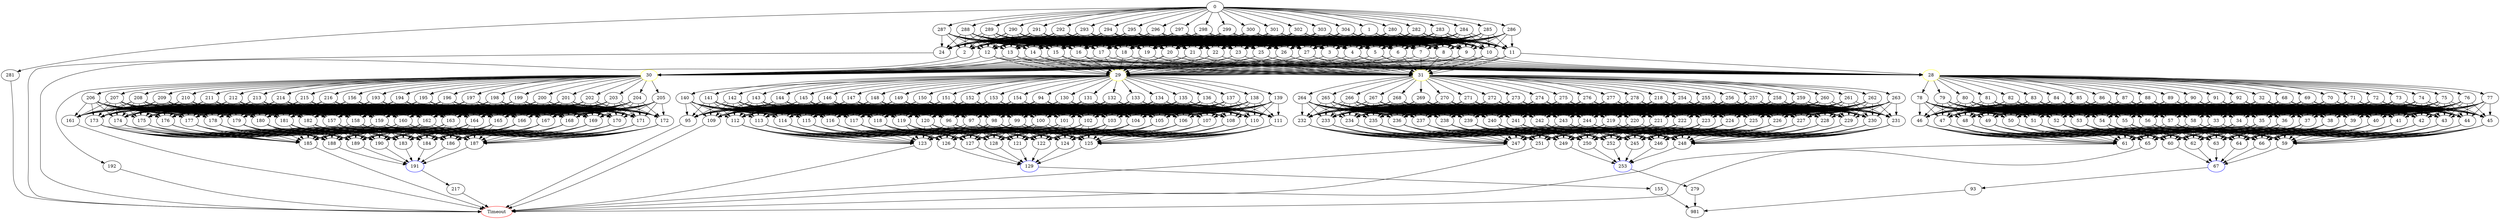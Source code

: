 digraph G {
	0 -> 1;
	0 -> 280;
	0 -> 281;
	0 -> 282;
	0 -> 283;
	0 -> 284;
	0 -> 285;
	0 -> 286;
	0 -> 287;
	0 -> 288;
	0 -> 289;
	0 -> 290;
	0 -> 291;
	0 -> 292;
	0 -> 293;
	0 -> 294;
	0 -> 295;
	0 -> 296;
	0 -> 297;
	0 -> 298;
	0 -> 299;
	0 -> 300;
	0 -> 301;
	0 -> 302;
	0 -> 303;
	0 -> 304;
	1 -> 2;
	1 -> 3;
	1 -> 4;
	1 -> 5;
	1 -> 6;
	1 -> 7;
	1 -> 8;
	1 -> 9;
	1 -> 10;
	1 -> 11;
	1 -> 12;
	1 -> 13;
	1 -> 14;
	1 -> 15;
	1 -> 16;
	1 -> 17;
	1 -> 18;
	1 -> 19;
	1 -> 20;
	1 -> 21;
	1 -> 22;
	1 -> 23;
	1 -> 24;
	1 -> 25;
	1 -> 26;
	1 -> 27;
	2 -> "Timeout";
Timeout [color=red];
	3 -> "28";
28 [color=yellow];
	3 -> "29";
29 [color=yellow];
	3 -> "30";
30 [color=yellow];
	3 -> "31";
31 [color=yellow];
	4 -> "28";
28 [color=yellow];
	4 -> "29";
29 [color=yellow];
	4 -> "30";
30 [color=yellow];
	4 -> "31";
31 [color=yellow];
	5 -> "28";
28 [color=yellow];
	5 -> "29";
29 [color=yellow];
	5 -> "30";
30 [color=yellow];
	5 -> "31";
31 [color=yellow];
	6 -> "28";
28 [color=yellow];
	6 -> "29";
29 [color=yellow];
	6 -> "30";
30 [color=yellow];
	6 -> "31";
31 [color=yellow];
	7 -> "28";
28 [color=yellow];
	7 -> "29";
29 [color=yellow];
	7 -> "30";
30 [color=yellow];
	7 -> "31";
31 [color=yellow];
	8 -> "28";
28 [color=yellow];
	8 -> "29";
29 [color=yellow];
	8 -> "30";
30 [color=yellow];
	8 -> "31";
31 [color=yellow];
	9 -> "28";
28 [color=yellow];
	9 -> "29";
29 [color=yellow];
	9 -> "30";
30 [color=yellow];
	9 -> "31";
31 [color=yellow];
	10 -> "28";
28 [color=yellow];
	10 -> "29";
29 [color=yellow];
	10 -> "30";
30 [color=yellow];
	10 -> "31";
31 [color=yellow];
	11 -> "28";
28 [color=yellow];
	11 -> "29";
29 [color=yellow];
	11 -> "30";
30 [color=yellow];
	11 -> "31";
31 [color=yellow];
	12 -> "28";
28 [color=yellow];
	12 -> "29";
29 [color=yellow];
	12 -> "30";
30 [color=yellow];
	12 -> "31";
31 [color=yellow];
	13 -> "28";
28 [color=yellow];
	13 -> "29";
29 [color=yellow];
	13 -> "30";
30 [color=yellow];
	13 -> "31";
31 [color=yellow];
	14 -> "28";
28 [color=yellow];
	14 -> "29";
29 [color=yellow];
	14 -> "30";
30 [color=yellow];
	14 -> "31";
31 [color=yellow];
	15 -> "28";
28 [color=yellow];
	15 -> "29";
29 [color=yellow];
	15 -> "30";
30 [color=yellow];
	15 -> "31";
31 [color=yellow];
	16 -> "28";
28 [color=yellow];
	16 -> "29";
29 [color=yellow];
	16 -> "30";
30 [color=yellow];
	16 -> "31";
31 [color=yellow];
	17 -> "28";
28 [color=yellow];
	17 -> "29";
29 [color=yellow];
	17 -> "30";
30 [color=yellow];
	17 -> "31";
31 [color=yellow];
	18 -> "28";
28 [color=yellow];
	18 -> "29";
29 [color=yellow];
	18 -> "30";
30 [color=yellow];
	18 -> "31";
31 [color=yellow];
	19 -> "28";
28 [color=yellow];
	19 -> "29";
29 [color=yellow];
	19 -> "30";
30 [color=yellow];
	19 -> "31";
31 [color=yellow];
	20 -> "28";
28 [color=yellow];
	20 -> "29";
29 [color=yellow];
	20 -> "30";
30 [color=yellow];
	20 -> "31";
31 [color=yellow];
	21 -> "28";
28 [color=yellow];
	21 -> "29";
29 [color=yellow];
	21 -> "30";
30 [color=yellow];
	21 -> "31";
31 [color=yellow];
	22 -> "28";
28 [color=yellow];
	22 -> "29";
29 [color=yellow];
	22 -> "30";
30 [color=yellow];
	22 -> "31";
31 [color=yellow];
	23 -> "28";
28 [color=yellow];
	23 -> "29";
29 [color=yellow];
	23 -> "30";
30 [color=yellow];
	23 -> "31";
31 [color=yellow];
	24 -> "Timeout";
Timeout [color=red];
	25 -> "28";
28 [color=yellow];
	25 -> "29";
29 [color=yellow];
	25 -> "30";
30 [color=yellow];
	25 -> "31";
31 [color=yellow];
	26 -> "28";
28 [color=yellow];
	26 -> "29";
29 [color=yellow];
	26 -> "30";
30 [color=yellow];
	26 -> "31";
31 [color=yellow];
	27 -> "28";
28 [color=yellow];
	27 -> "29";
29 [color=yellow];
	27 -> "30";
30 [color=yellow];
	27 -> "31";
31 [color=yellow];
	28 -> 32;
	28 -> 68;
	28 -> 69;
	28 -> 70;
	28 -> 71;
	28 -> 72;
	28 -> 73;
	28 -> 74;
	28 -> 75;
	28 -> 76;
	28 -> 77;
	28 -> 78;
	28 -> 79;
	28 -> 80;
	28 -> 81;
	28 -> 82;
	28 -> 83;
	28 -> 84;
	28 -> 85;
	28 -> 86;
	28 -> 87;
	28 -> 88;
	28 -> 89;
	28 -> 90;
	28 -> 91;
	28 -> 92;
	29 -> 94;
	29 -> 130;
	29 -> 131;
	29 -> 132;
	29 -> 133;
	29 -> 134;
	29 -> 135;
	29 -> 136;
	29 -> 137;
	29 -> 138;
	29 -> 139;
	29 -> 140;
	29 -> 141;
	29 -> 142;
	29 -> 143;
	29 -> 144;
	29 -> 145;
	29 -> 146;
	29 -> 147;
	29 -> 148;
	29 -> 149;
	29 -> 150;
	29 -> 151;
	29 -> 152;
	29 -> 153;
	29 -> 154;
	30 -> 156;
	30 -> 192;
	30 -> 193;
	30 -> 194;
	30 -> 195;
	30 -> 196;
	30 -> 197;
	30 -> 198;
	30 -> 199;
	30 -> 200;
	30 -> 201;
	30 -> 202;
	30 -> 203;
	30 -> 204;
	30 -> 205;
	30 -> 206;
	30 -> 207;
	30 -> 208;
	30 -> 209;
	30 -> 210;
	30 -> 211;
	30 -> 212;
	30 -> 213;
	30 -> 214;
	30 -> 215;
	30 -> 216;
	31 -> 218;
	31 -> 254;
	31 -> 255;
	31 -> 256;
	31 -> 257;
	31 -> 258;
	31 -> 259;
	31 -> 260;
	31 -> 261;
	31 -> 262;
	31 -> 263;
	31 -> 264;
	31 -> 265;
	31 -> 266;
	31 -> 267;
	31 -> 268;
	31 -> 269;
	31 -> 270;
	31 -> 271;
	31 -> 272;
	31 -> 273;
	31 -> 274;
	31 -> 275;
	31 -> 276;
	31 -> 277;
	31 -> 278;
	32 -> 33;
	32 -> 34;
	32 -> 35;
	32 -> 36;
	32 -> 37;
	32 -> 38;
	32 -> 39;
	32 -> 40;
	32 -> 41;
	32 -> 42;
	32 -> 43;
	32 -> 44;
	32 -> 45;
	32 -> 46;
	32 -> 47;
	32 -> 48;
	32 -> 49;
	32 -> 50;
	32 -> 51;
	32 -> 52;
	32 -> 53;
	32 -> 54;
	32 -> 55;
	32 -> 56;
	32 -> 57;
	32 -> 58;
	33 -> 59;
	33 -> 60;
	33 -> 61;
	33 -> 62;
	33 -> 63;
	33 -> 64;
	33 -> 65;
	33 -> 66;
	34 -> 59;
	34 -> 60;
	34 -> 61;
	34 -> 62;
	34 -> 63;
	34 -> 64;
	34 -> 65;
	34 -> 66;
	35 -> 59;
	35 -> 60;
	35 -> 61;
	35 -> 62;
	35 -> 63;
	35 -> 64;
	35 -> 65;
	35 -> 66;
	36 -> 59;
	36 -> 60;
	36 -> 61;
	36 -> 62;
	36 -> 63;
	36 -> 64;
	36 -> 65;
	36 -> 66;
	37 -> 59;
	37 -> 60;
	37 -> 61;
	37 -> 62;
	37 -> 63;
	37 -> 64;
	37 -> 65;
	37 -> 66;
	38 -> 59;
	38 -> 60;
	38 -> 61;
	38 -> 62;
	38 -> 63;
	38 -> 64;
	38 -> 65;
	38 -> 66;
	39 -> 59;
	39 -> 60;
	39 -> 61;
	39 -> 62;
	39 -> 63;
	39 -> 64;
	39 -> 65;
	39 -> 66;
	40 -> 59;
	40 -> 60;
	40 -> 61;
	40 -> 62;
	40 -> 63;
	40 -> 64;
	40 -> 65;
	40 -> 66;
	41 -> 59;
	41 -> 60;
	41 -> 61;
	41 -> 62;
	41 -> 63;
	41 -> 64;
	41 -> 65;
	41 -> 66;
	42 -> 59;
	42 -> 60;
	42 -> 61;
	42 -> 62;
	42 -> 63;
	42 -> 64;
	42 -> 65;
	42 -> 66;
	43 -> 59;
	43 -> 60;
	43 -> 61;
	43 -> 62;
	43 -> 63;
	43 -> 64;
	43 -> 65;
	43 -> 66;
	44 -> 59;
	44 -> 60;
	44 -> 61;
	44 -> 62;
	44 -> 63;
	44 -> 64;
	44 -> 65;
	44 -> 66;
	45 -> 59;
	45 -> 60;
	45 -> 61;
	45 -> 62;
	45 -> 63;
	45 -> 64;
	45 -> 65;
	45 -> 66;
	46 -> 59;
	46 -> 60;
	46 -> 61;
	46 -> 62;
	46 -> 63;
	46 -> 64;
	46 -> 65;
	46 -> 66;
	47 -> 59;
	47 -> 60;
	47 -> 61;
	47 -> 62;
	47 -> 63;
	47 -> 64;
	47 -> 65;
	47 -> 66;
	48 -> 59;
	48 -> 60;
	48 -> 61;
	48 -> 62;
	48 -> 63;
	48 -> 64;
	48 -> 65;
	48 -> 66;
	49 -> 59;
	49 -> 60;
	49 -> 61;
	49 -> 62;
	49 -> 63;
	49 -> 64;
	49 -> 65;
	49 -> 66;
	50 -> 59;
	50 -> 60;
	50 -> 61;
	50 -> 62;
	50 -> 63;
	50 -> 64;
	50 -> 65;
	50 -> 66;
	51 -> 59;
	51 -> 60;
	51 -> 61;
	51 -> 62;
	51 -> 63;
	51 -> 64;
	51 -> 65;
	51 -> 66;
	52 -> 59;
	52 -> 60;
	52 -> 61;
	52 -> 62;
	52 -> 63;
	52 -> 64;
	52 -> 65;
	52 -> 66;
	53 -> 59;
	53 -> 60;
	53 -> 61;
	53 -> 62;
	53 -> 63;
	53 -> 64;
	53 -> 65;
	53 -> 66;
	54 -> 59;
	54 -> 60;
	54 -> 61;
	54 -> 62;
	54 -> 63;
	54 -> 64;
	54 -> 65;
	54 -> 66;
	55 -> 59;
	55 -> 60;
	55 -> 61;
	55 -> 62;
	55 -> 63;
	55 -> 64;
	55 -> 65;
	55 -> 66;
	56 -> 59;
	56 -> 60;
	56 -> 61;
	56 -> 62;
	56 -> 63;
	56 -> 64;
	56 -> 65;
	56 -> 66;
	57 -> 59;
	57 -> 60;
	57 -> 61;
	57 -> 62;
	57 -> 63;
	57 -> 64;
	57 -> 65;
	57 -> 66;
	58 -> 59;
	58 -> 60;
	58 -> 61;
	58 -> 62;
	58 -> 63;
	58 -> 64;
	58 -> 65;
	58 -> 66;
	59 -> "67";
67 [color=blue];
	60 -> "67";
67 [color=blue];
	61 -> "Timeout";
Timeout [color=red];
	62 -> "67";
67 [color=blue];
	63 -> "67";
67 [color=blue];
	64 -> "67";
67 [color=blue];
	65 -> "Timeout";
Timeout [color=red];
	66 -> "67";
67 [color=blue];
	67 -> 93;
	68 -> 33;
	68 -> 34;
	68 -> 35;
	68 -> 36;
	68 -> 37;
	68 -> 38;
	68 -> 39;
	68 -> 40;
	68 -> 41;
	68 -> 42;
	68 -> 43;
	68 -> 44;
	68 -> 45;
	68 -> 46;
	68 -> 47;
	68 -> 48;
	68 -> 49;
	68 -> 50;
	68 -> 51;
	68 -> 52;
	68 -> 53;
	68 -> 54;
	68 -> 55;
	68 -> 56;
	68 -> 57;
	68 -> 58;
	69 -> 33;
	69 -> 34;
	69 -> 35;
	69 -> 36;
	69 -> 37;
	69 -> 38;
	69 -> 39;
	69 -> 40;
	69 -> 41;
	69 -> 42;
	69 -> 43;
	69 -> 44;
	69 -> 45;
	69 -> 46;
	69 -> 47;
	69 -> 48;
	69 -> 49;
	69 -> 50;
	69 -> 51;
	69 -> 52;
	69 -> 53;
	69 -> 54;
	69 -> 55;
	69 -> 56;
	69 -> 57;
	69 -> 58;
	70 -> 33;
	70 -> 34;
	70 -> 35;
	70 -> 36;
	70 -> 37;
	70 -> 38;
	70 -> 39;
	70 -> 40;
	70 -> 41;
	70 -> 42;
	70 -> 43;
	70 -> 44;
	70 -> 45;
	70 -> 46;
	70 -> 47;
	70 -> 48;
	70 -> 49;
	70 -> 50;
	70 -> 51;
	70 -> 52;
	70 -> 53;
	70 -> 54;
	70 -> 55;
	70 -> 56;
	70 -> 57;
	70 -> 58;
	71 -> 33;
	71 -> 34;
	71 -> 35;
	71 -> 36;
	71 -> 37;
	71 -> 38;
	71 -> 39;
	71 -> 40;
	71 -> 41;
	71 -> 42;
	71 -> 43;
	71 -> 44;
	71 -> 45;
	71 -> 46;
	71 -> 47;
	71 -> 48;
	71 -> 49;
	71 -> 50;
	71 -> 51;
	71 -> 52;
	71 -> 53;
	71 -> 54;
	71 -> 55;
	71 -> 56;
	71 -> 57;
	71 -> 58;
	72 -> 33;
	72 -> 34;
	72 -> 35;
	72 -> 36;
	72 -> 37;
	72 -> 38;
	72 -> 39;
	72 -> 40;
	72 -> 41;
	72 -> 42;
	72 -> 43;
	72 -> 44;
	72 -> 45;
	72 -> 46;
	72 -> 47;
	72 -> 48;
	72 -> 49;
	72 -> 50;
	72 -> 51;
	72 -> 52;
	72 -> 53;
	72 -> 54;
	72 -> 55;
	72 -> 56;
	72 -> 57;
	72 -> 58;
	73 -> 33;
	73 -> 34;
	73 -> 35;
	73 -> 36;
	73 -> 37;
	73 -> 38;
	73 -> 39;
	73 -> 40;
	73 -> 41;
	73 -> 42;
	73 -> 43;
	73 -> 44;
	73 -> 45;
	73 -> 46;
	73 -> 47;
	73 -> 48;
	73 -> 49;
	73 -> 50;
	73 -> 51;
	73 -> 52;
	73 -> 53;
	73 -> 54;
	73 -> 55;
	73 -> 56;
	73 -> 57;
	73 -> 58;
	74 -> 33;
	74 -> 34;
	74 -> 35;
	74 -> 36;
	74 -> 37;
	74 -> 38;
	74 -> 39;
	74 -> 40;
	74 -> 41;
	74 -> 42;
	74 -> 43;
	74 -> 44;
	74 -> 45;
	74 -> 46;
	74 -> 47;
	74 -> 48;
	74 -> 49;
	74 -> 50;
	74 -> 51;
	74 -> 52;
	74 -> 53;
	74 -> 54;
	74 -> 55;
	74 -> 56;
	74 -> 57;
	74 -> 58;
	75 -> 33;
	75 -> 34;
	75 -> 35;
	75 -> 36;
	75 -> 37;
	75 -> 38;
	75 -> 39;
	75 -> 40;
	75 -> 41;
	75 -> 42;
	75 -> 43;
	75 -> 44;
	75 -> 45;
	75 -> 46;
	75 -> 47;
	75 -> 48;
	75 -> 49;
	75 -> 50;
	75 -> 51;
	75 -> 52;
	75 -> 53;
	75 -> 54;
	75 -> 55;
	75 -> 56;
	75 -> 57;
	75 -> 58;
	76 -> 33;
	76 -> 34;
	76 -> 35;
	76 -> 36;
	76 -> 37;
	76 -> 38;
	76 -> 39;
	76 -> 40;
	76 -> 41;
	76 -> 42;
	76 -> 43;
	76 -> 44;
	76 -> 45;
	76 -> 46;
	76 -> 47;
	76 -> 48;
	76 -> 49;
	76 -> 50;
	76 -> 51;
	76 -> 52;
	76 -> 53;
	76 -> 54;
	76 -> 55;
	76 -> 56;
	76 -> 57;
	76 -> 58;
	77 -> 33;
	77 -> 34;
	77 -> 35;
	77 -> 36;
	77 -> 37;
	77 -> 38;
	77 -> 39;
	77 -> 40;
	77 -> 41;
	77 -> 42;
	77 -> 43;
	77 -> 44;
	77 -> 45;
	77 -> 46;
	77 -> 47;
	77 -> 48;
	77 -> 49;
	77 -> 50;
	77 -> 51;
	77 -> 52;
	77 -> 53;
	77 -> 54;
	77 -> 55;
	77 -> 56;
	77 -> 57;
	77 -> 58;
	78 -> 33;
	78 -> 34;
	78 -> 35;
	78 -> 36;
	78 -> 37;
	78 -> 38;
	78 -> 39;
	78 -> 40;
	78 -> 41;
	78 -> 42;
	78 -> 43;
	78 -> 44;
	78 -> 45;
	78 -> 46;
	78 -> 47;
	78 -> 48;
	78 -> 49;
	78 -> 50;
	78 -> 51;
	78 -> 52;
	78 -> 53;
	78 -> 54;
	78 -> 55;
	78 -> 56;
	78 -> 57;
	78 -> 58;
	79 -> 33;
	79 -> 34;
	79 -> 35;
	79 -> 36;
	79 -> 37;
	79 -> 38;
	79 -> 39;
	79 -> 40;
	79 -> 41;
	79 -> 42;
	79 -> 43;
	79 -> 44;
	79 -> 45;
	79 -> 46;
	79 -> 47;
	79 -> 48;
	79 -> 49;
	79 -> 50;
	79 -> 51;
	79 -> 52;
	79 -> 53;
	79 -> 54;
	79 -> 55;
	79 -> 56;
	79 -> 57;
	79 -> 58;
	80 -> 33;
	80 -> 34;
	80 -> 35;
	80 -> 36;
	80 -> 37;
	80 -> 38;
	80 -> 39;
	80 -> 40;
	80 -> 41;
	80 -> 42;
	80 -> 43;
	80 -> 44;
	80 -> 45;
	80 -> 46;
	80 -> 47;
	80 -> 48;
	80 -> 49;
	80 -> 50;
	80 -> 51;
	80 -> 52;
	80 -> 53;
	80 -> 54;
	80 -> 55;
	80 -> 56;
	80 -> 57;
	80 -> 58;
	81 -> 33;
	81 -> 34;
	81 -> 35;
	81 -> 36;
	81 -> 37;
	81 -> 38;
	81 -> 39;
	81 -> 40;
	81 -> 41;
	81 -> 42;
	81 -> 43;
	81 -> 44;
	81 -> 45;
	81 -> 46;
	81 -> 47;
	81 -> 48;
	81 -> 49;
	81 -> 50;
	81 -> 51;
	81 -> 52;
	81 -> 53;
	81 -> 54;
	81 -> 55;
	81 -> 56;
	81 -> 57;
	81 -> 58;
	82 -> 33;
	82 -> 34;
	82 -> 35;
	82 -> 36;
	82 -> 37;
	82 -> 38;
	82 -> 39;
	82 -> 40;
	82 -> 41;
	82 -> 42;
	82 -> 43;
	82 -> 44;
	82 -> 45;
	82 -> 46;
	82 -> 47;
	82 -> 48;
	82 -> 49;
	82 -> 50;
	82 -> 51;
	82 -> 52;
	82 -> 53;
	82 -> 54;
	82 -> 55;
	82 -> 56;
	82 -> 57;
	82 -> 58;
	83 -> 33;
	83 -> 34;
	83 -> 35;
	83 -> 36;
	83 -> 37;
	83 -> 38;
	83 -> 39;
	83 -> 40;
	83 -> 41;
	83 -> 42;
	83 -> 43;
	83 -> 44;
	83 -> 45;
	83 -> 46;
	83 -> 47;
	83 -> 48;
	83 -> 49;
	83 -> 50;
	83 -> 51;
	83 -> 52;
	83 -> 53;
	83 -> 54;
	83 -> 55;
	83 -> 56;
	83 -> 57;
	83 -> 58;
	84 -> 33;
	84 -> 34;
	84 -> 35;
	84 -> 36;
	84 -> 37;
	84 -> 38;
	84 -> 39;
	84 -> 40;
	84 -> 41;
	84 -> 42;
	84 -> 43;
	84 -> 44;
	84 -> 45;
	84 -> 46;
	84 -> 47;
	84 -> 48;
	84 -> 49;
	84 -> 50;
	84 -> 51;
	84 -> 52;
	84 -> 53;
	84 -> 54;
	84 -> 55;
	84 -> 56;
	84 -> 57;
	84 -> 58;
	85 -> 33;
	85 -> 34;
	85 -> 35;
	85 -> 36;
	85 -> 37;
	85 -> 38;
	85 -> 39;
	85 -> 40;
	85 -> 41;
	85 -> 42;
	85 -> 43;
	85 -> 44;
	85 -> 45;
	85 -> 46;
	85 -> 47;
	85 -> 48;
	85 -> 49;
	85 -> 50;
	85 -> 51;
	85 -> 52;
	85 -> 53;
	85 -> 54;
	85 -> 55;
	85 -> 56;
	85 -> 57;
	85 -> 58;
	86 -> 33;
	86 -> 34;
	86 -> 35;
	86 -> 36;
	86 -> 37;
	86 -> 38;
	86 -> 39;
	86 -> 40;
	86 -> 41;
	86 -> 42;
	86 -> 43;
	86 -> 44;
	86 -> 45;
	86 -> 46;
	86 -> 47;
	86 -> 48;
	86 -> 49;
	86 -> 50;
	86 -> 51;
	86 -> 52;
	86 -> 53;
	86 -> 54;
	86 -> 55;
	86 -> 56;
	86 -> 57;
	86 -> 58;
	87 -> 33;
	87 -> 34;
	87 -> 35;
	87 -> 36;
	87 -> 37;
	87 -> 38;
	87 -> 39;
	87 -> 40;
	87 -> 41;
	87 -> 42;
	87 -> 43;
	87 -> 44;
	87 -> 45;
	87 -> 46;
	87 -> 47;
	87 -> 48;
	87 -> 49;
	87 -> 50;
	87 -> 51;
	87 -> 52;
	87 -> 53;
	87 -> 54;
	87 -> 55;
	87 -> 56;
	87 -> 57;
	87 -> 58;
	88 -> 33;
	88 -> 34;
	88 -> 35;
	88 -> 36;
	88 -> 37;
	88 -> 38;
	88 -> 39;
	88 -> 40;
	88 -> 41;
	88 -> 42;
	88 -> 43;
	88 -> 44;
	88 -> 45;
	88 -> 46;
	88 -> 47;
	88 -> 48;
	88 -> 49;
	88 -> 50;
	88 -> 51;
	88 -> 52;
	88 -> 53;
	88 -> 54;
	88 -> 55;
	88 -> 56;
	88 -> 57;
	88 -> 58;
	89 -> 33;
	89 -> 34;
	89 -> 35;
	89 -> 36;
	89 -> 37;
	89 -> 38;
	89 -> 39;
	89 -> 40;
	89 -> 41;
	89 -> 42;
	89 -> 43;
	89 -> 44;
	89 -> 45;
	89 -> 46;
	89 -> 47;
	89 -> 48;
	89 -> 49;
	89 -> 50;
	89 -> 51;
	89 -> 52;
	89 -> 53;
	89 -> 54;
	89 -> 55;
	89 -> 56;
	89 -> 57;
	89 -> 58;
	90 -> 33;
	90 -> 34;
	90 -> 35;
	90 -> 36;
	90 -> 37;
	90 -> 38;
	90 -> 39;
	90 -> 40;
	90 -> 41;
	90 -> 42;
	90 -> 43;
	90 -> 44;
	90 -> 45;
	90 -> 46;
	90 -> 47;
	90 -> 48;
	90 -> 49;
	90 -> 50;
	90 -> 51;
	90 -> 52;
	90 -> 53;
	90 -> 54;
	90 -> 55;
	90 -> 56;
	90 -> 57;
	90 -> 58;
	91 -> 33;
	91 -> 34;
	91 -> 35;
	91 -> 36;
	91 -> 37;
	91 -> 38;
	91 -> 39;
	91 -> 40;
	91 -> 41;
	91 -> 42;
	91 -> 43;
	91 -> 44;
	91 -> 45;
	91 -> 46;
	91 -> 47;
	91 -> 48;
	91 -> 49;
	91 -> 50;
	91 -> 51;
	91 -> 52;
	91 -> 53;
	91 -> 54;
	91 -> 55;
	91 -> 56;
	91 -> 57;
	91 -> 58;
	92 -> 33;
	92 -> 34;
	92 -> 35;
	92 -> 36;
	92 -> 37;
	92 -> 38;
	92 -> 39;
	92 -> 40;
	92 -> 41;
	92 -> 42;
	92 -> 43;
	92 -> 44;
	92 -> 45;
	92 -> 46;
	92 -> 47;
	92 -> 48;
	92 -> 49;
	92 -> 50;
	92 -> 51;
	92 -> 52;
	92 -> 53;
	92 -> 54;
	92 -> 55;
	92 -> 56;
	92 -> 57;
	92 -> 58;
	93 -> 981;
	94 -> 95;
	94 -> 96;
	94 -> 97;
	94 -> 98;
	94 -> 99;
	94 -> 100;
	94 -> 101;
	94 -> 102;
	94 -> 103;
	94 -> 104;
	94 -> 105;
	94 -> 106;
	94 -> 107;
	94 -> 108;
	94 -> 109;
	94 -> 110;
	94 -> 111;
	94 -> 112;
	94 -> 113;
	94 -> 114;
	94 -> 115;
	94 -> 116;
	94 -> 117;
	94 -> 118;
	94 -> 119;
	94 -> 120;
	95 -> "Timeout";
Timeout [color=red];
	96 -> 121;
	96 -> 122;
	96 -> 123;
	96 -> 124;
	96 -> 125;
	96 -> 126;
	96 -> 127;
	96 -> 128;
	97 -> 121;
	97 -> 122;
	97 -> 123;
	97 -> 124;
	97 -> 125;
	97 -> 126;
	97 -> 127;
	97 -> 128;
	98 -> 121;
	98 -> 122;
	98 -> 123;
	98 -> 124;
	98 -> 125;
	98 -> 126;
	98 -> 127;
	98 -> 128;
	99 -> 121;
	99 -> 122;
	99 -> 123;
	99 -> 124;
	99 -> 125;
	99 -> 126;
	99 -> 127;
	99 -> 128;
	100 -> 121;
	100 -> 122;
	100 -> 123;
	100 -> 124;
	100 -> 125;
	100 -> 126;
	100 -> 127;
	100 -> 128;
	101 -> 121;
	101 -> 122;
	101 -> 123;
	101 -> 124;
	101 -> 125;
	101 -> 126;
	101 -> 127;
	101 -> 128;
	102 -> 121;
	102 -> 122;
	102 -> 123;
	102 -> 124;
	102 -> 125;
	102 -> 126;
	102 -> 127;
	102 -> 128;
	103 -> 121;
	103 -> 122;
	103 -> 123;
	103 -> 124;
	103 -> 125;
	103 -> 126;
	103 -> 127;
	103 -> 128;
	104 -> 121;
	104 -> 122;
	104 -> 123;
	104 -> 124;
	104 -> 125;
	104 -> 126;
	104 -> 127;
	104 -> 128;
	105 -> 121;
	105 -> 122;
	105 -> 123;
	105 -> 124;
	105 -> 125;
	105 -> 126;
	105 -> 127;
	105 -> 128;
	106 -> 121;
	106 -> 122;
	106 -> 123;
	106 -> 124;
	106 -> 125;
	106 -> 126;
	106 -> 127;
	106 -> 128;
	107 -> 121;
	107 -> 122;
	107 -> 123;
	107 -> 124;
	107 -> 125;
	107 -> 126;
	107 -> 127;
	107 -> 128;
	108 -> 121;
	108 -> 122;
	108 -> 123;
	108 -> 124;
	108 -> 125;
	108 -> 126;
	108 -> 127;
	108 -> 128;
	109 -> "Timeout";
Timeout [color=red];
	110 -> 121;
	110 -> 122;
	110 -> 123;
	110 -> 124;
	110 -> 125;
	110 -> 126;
	110 -> 127;
	110 -> 128;
	111 -> 121;
	111 -> 122;
	111 -> 123;
	111 -> 124;
	111 -> 125;
	111 -> 126;
	111 -> 127;
	111 -> 128;
	112 -> 121;
	112 -> 122;
	112 -> 123;
	112 -> 124;
	112 -> 125;
	112 -> 126;
	112 -> 127;
	112 -> 128;
	113 -> 121;
	113 -> 122;
	113 -> 123;
	113 -> 124;
	113 -> 125;
	113 -> 126;
	113 -> 127;
	113 -> 128;
	114 -> 121;
	114 -> 122;
	114 -> 123;
	114 -> 124;
	114 -> 125;
	114 -> 126;
	114 -> 127;
	114 -> 128;
	115 -> 121;
	115 -> 122;
	115 -> 123;
	115 -> 124;
	115 -> 125;
	115 -> 126;
	115 -> 127;
	115 -> 128;
	116 -> 121;
	116 -> 122;
	116 -> 123;
	116 -> 124;
	116 -> 125;
	116 -> 126;
	116 -> 127;
	116 -> 128;
	117 -> 121;
	117 -> 122;
	117 -> 123;
	117 -> 124;
	117 -> 125;
	117 -> 126;
	117 -> 127;
	117 -> 128;
	118 -> 121;
	118 -> 122;
	118 -> 123;
	118 -> 124;
	118 -> 125;
	118 -> 126;
	118 -> 127;
	118 -> 128;
	119 -> 121;
	119 -> 122;
	119 -> 123;
	119 -> 124;
	119 -> 125;
	119 -> 126;
	119 -> 127;
	119 -> 128;
	120 -> 121;
	120 -> 122;
	120 -> 123;
	120 -> 124;
	120 -> 125;
	120 -> 126;
	120 -> 127;
	120 -> 128;
	121 -> "129";
129 [color=blue];
	122 -> "129";
129 [color=blue];
	123 -> "Timeout";
Timeout [color=red];
	124 -> "129";
129 [color=blue];
	125 -> "129";
129 [color=blue];
	126 -> "129";
129 [color=blue];
	127 -> "129";
129 [color=blue];
	128 -> "129";
129 [color=blue];
	129 -> 155;
	130 -> 95;
	130 -> 96;
	130 -> 97;
	130 -> 98;
	130 -> 99;
	130 -> 100;
	130 -> 101;
	130 -> 102;
	130 -> 103;
	130 -> 104;
	130 -> 105;
	130 -> 106;
	130 -> 107;
	130 -> 108;
	130 -> 109;
	130 -> 110;
	130 -> 111;
	130 -> 112;
	130 -> 113;
	130 -> 114;
	130 -> 115;
	130 -> 116;
	130 -> 117;
	130 -> 118;
	130 -> 119;
	130 -> 120;
	131 -> 95;
	131 -> 96;
	131 -> 97;
	131 -> 98;
	131 -> 99;
	131 -> 100;
	131 -> 101;
	131 -> 102;
	131 -> 103;
	131 -> 104;
	131 -> 105;
	131 -> 106;
	131 -> 107;
	131 -> 108;
	131 -> 109;
	131 -> 110;
	131 -> 111;
	131 -> 112;
	131 -> 113;
	131 -> 114;
	131 -> 115;
	131 -> 116;
	131 -> 117;
	131 -> 118;
	131 -> 119;
	131 -> 120;
	132 -> 95;
	132 -> 96;
	132 -> 97;
	132 -> 98;
	132 -> 99;
	132 -> 100;
	132 -> 101;
	132 -> 102;
	132 -> 103;
	132 -> 104;
	132 -> 105;
	132 -> 106;
	132 -> 107;
	132 -> 108;
	132 -> 109;
	132 -> 110;
	132 -> 111;
	132 -> 112;
	132 -> 113;
	132 -> 114;
	132 -> 115;
	132 -> 116;
	132 -> 117;
	132 -> 118;
	132 -> 119;
	132 -> 120;
	133 -> 95;
	133 -> 96;
	133 -> 97;
	133 -> 98;
	133 -> 99;
	133 -> 100;
	133 -> 101;
	133 -> 102;
	133 -> 103;
	133 -> 104;
	133 -> 105;
	133 -> 106;
	133 -> 107;
	133 -> 108;
	133 -> 109;
	133 -> 110;
	133 -> 111;
	133 -> 112;
	133 -> 113;
	133 -> 114;
	133 -> 115;
	133 -> 116;
	133 -> 117;
	133 -> 118;
	133 -> 119;
	133 -> 120;
	134 -> 95;
	134 -> 96;
	134 -> 97;
	134 -> 98;
	134 -> 99;
	134 -> 100;
	134 -> 101;
	134 -> 102;
	134 -> 103;
	134 -> 104;
	134 -> 105;
	134 -> 106;
	134 -> 107;
	134 -> 108;
	134 -> 109;
	134 -> 110;
	134 -> 111;
	134 -> 112;
	134 -> 113;
	134 -> 114;
	134 -> 115;
	134 -> 116;
	134 -> 117;
	134 -> 118;
	134 -> 119;
	134 -> 120;
	135 -> 95;
	135 -> 96;
	135 -> 97;
	135 -> 98;
	135 -> 99;
	135 -> 100;
	135 -> 101;
	135 -> 102;
	135 -> 103;
	135 -> 104;
	135 -> 105;
	135 -> 106;
	135 -> 107;
	135 -> 108;
	135 -> 109;
	135 -> 110;
	135 -> 111;
	135 -> 112;
	135 -> 113;
	135 -> 114;
	135 -> 115;
	135 -> 116;
	135 -> 117;
	135 -> 118;
	135 -> 119;
	135 -> 120;
	136 -> 95;
	136 -> 96;
	136 -> 97;
	136 -> 98;
	136 -> 99;
	136 -> 100;
	136 -> 101;
	136 -> 102;
	136 -> 103;
	136 -> 104;
	136 -> 105;
	136 -> 106;
	136 -> 107;
	136 -> 108;
	136 -> 109;
	136 -> 110;
	136 -> 111;
	136 -> 112;
	136 -> 113;
	136 -> 114;
	136 -> 115;
	136 -> 116;
	136 -> 117;
	136 -> 118;
	136 -> 119;
	136 -> 120;
	137 -> 95;
	137 -> 96;
	137 -> 97;
	137 -> 98;
	137 -> 99;
	137 -> 100;
	137 -> 101;
	137 -> 102;
	137 -> 103;
	137 -> 104;
	137 -> 105;
	137 -> 106;
	137 -> 107;
	137 -> 108;
	137 -> 109;
	137 -> 110;
	137 -> 111;
	137 -> 112;
	137 -> 113;
	137 -> 114;
	137 -> 115;
	137 -> 116;
	137 -> 117;
	137 -> 118;
	137 -> 119;
	137 -> 120;
	138 -> 95;
	138 -> 96;
	138 -> 97;
	138 -> 98;
	138 -> 99;
	138 -> 100;
	138 -> 101;
	138 -> 102;
	138 -> 103;
	138 -> 104;
	138 -> 105;
	138 -> 106;
	138 -> 107;
	138 -> 108;
	138 -> 109;
	138 -> 110;
	138 -> 111;
	138 -> 112;
	138 -> 113;
	138 -> 114;
	138 -> 115;
	138 -> 116;
	138 -> 117;
	138 -> 118;
	138 -> 119;
	138 -> 120;
	139 -> 95;
	139 -> 96;
	139 -> 97;
	139 -> 98;
	139 -> 99;
	139 -> 100;
	139 -> 101;
	139 -> 102;
	139 -> 103;
	139 -> 104;
	139 -> 105;
	139 -> 106;
	139 -> 107;
	139 -> 108;
	139 -> 109;
	139 -> 110;
	139 -> 111;
	139 -> 112;
	139 -> 113;
	139 -> 114;
	139 -> 115;
	139 -> 116;
	139 -> 117;
	139 -> 118;
	139 -> 119;
	139 -> 120;
	140 -> 95;
	140 -> 96;
	140 -> 97;
	140 -> 98;
	140 -> 99;
	140 -> 100;
	140 -> 101;
	140 -> 102;
	140 -> 103;
	140 -> 104;
	140 -> 105;
	140 -> 106;
	140 -> 107;
	140 -> 108;
	140 -> 109;
	140 -> 110;
	140 -> 111;
	140 -> 112;
	140 -> 113;
	140 -> 114;
	140 -> 115;
	140 -> 116;
	140 -> 117;
	140 -> 118;
	140 -> 119;
	140 -> 120;
	141 -> 95;
	141 -> 96;
	141 -> 97;
	141 -> 98;
	141 -> 99;
	141 -> 100;
	141 -> 101;
	141 -> 102;
	141 -> 103;
	141 -> 104;
	141 -> 105;
	141 -> 106;
	141 -> 107;
	141 -> 108;
	141 -> 109;
	141 -> 110;
	141 -> 111;
	141 -> 112;
	141 -> 113;
	141 -> 114;
	141 -> 115;
	141 -> 116;
	141 -> 117;
	141 -> 118;
	141 -> 119;
	141 -> 120;
	142 -> 95;
	142 -> 96;
	142 -> 97;
	142 -> 98;
	142 -> 99;
	142 -> 100;
	142 -> 101;
	142 -> 102;
	142 -> 103;
	142 -> 104;
	142 -> 105;
	142 -> 106;
	142 -> 107;
	142 -> 108;
	142 -> 109;
	142 -> 110;
	142 -> 111;
	142 -> 112;
	142 -> 113;
	142 -> 114;
	142 -> 115;
	142 -> 116;
	142 -> 117;
	142 -> 118;
	142 -> 119;
	142 -> 120;
	143 -> 95;
	143 -> 96;
	143 -> 97;
	143 -> 98;
	143 -> 99;
	143 -> 100;
	143 -> 101;
	143 -> 102;
	143 -> 103;
	143 -> 104;
	143 -> 105;
	143 -> 106;
	143 -> 107;
	143 -> 108;
	143 -> 109;
	143 -> 110;
	143 -> 111;
	143 -> 112;
	143 -> 113;
	143 -> 114;
	143 -> 115;
	143 -> 116;
	143 -> 117;
	143 -> 118;
	143 -> 119;
	143 -> 120;
	144 -> 95;
	144 -> 96;
	144 -> 97;
	144 -> 98;
	144 -> 99;
	144 -> 100;
	144 -> 101;
	144 -> 102;
	144 -> 103;
	144 -> 104;
	144 -> 105;
	144 -> 106;
	144 -> 107;
	144 -> 108;
	144 -> 109;
	144 -> 110;
	144 -> 111;
	144 -> 112;
	144 -> 113;
	144 -> 114;
	144 -> 115;
	144 -> 116;
	144 -> 117;
	144 -> 118;
	144 -> 119;
	144 -> 120;
	145 -> 95;
	145 -> 96;
	145 -> 97;
	145 -> 98;
	145 -> 99;
	145 -> 100;
	145 -> 101;
	145 -> 102;
	145 -> 103;
	145 -> 104;
	145 -> 105;
	145 -> 106;
	145 -> 107;
	145 -> 108;
	145 -> 109;
	145 -> 110;
	145 -> 111;
	145 -> 112;
	145 -> 113;
	145 -> 114;
	145 -> 115;
	145 -> 116;
	145 -> 117;
	145 -> 118;
	145 -> 119;
	145 -> 120;
	146 -> 95;
	146 -> 96;
	146 -> 97;
	146 -> 98;
	146 -> 99;
	146 -> 100;
	146 -> 101;
	146 -> 102;
	146 -> 103;
	146 -> 104;
	146 -> 105;
	146 -> 106;
	146 -> 107;
	146 -> 108;
	146 -> 109;
	146 -> 110;
	146 -> 111;
	146 -> 112;
	146 -> 113;
	146 -> 114;
	146 -> 115;
	146 -> 116;
	146 -> 117;
	146 -> 118;
	146 -> 119;
	146 -> 120;
	147 -> 95;
	147 -> 96;
	147 -> 97;
	147 -> 98;
	147 -> 99;
	147 -> 100;
	147 -> 101;
	147 -> 102;
	147 -> 103;
	147 -> 104;
	147 -> 105;
	147 -> 106;
	147 -> 107;
	147 -> 108;
	147 -> 109;
	147 -> 110;
	147 -> 111;
	147 -> 112;
	147 -> 113;
	147 -> 114;
	147 -> 115;
	147 -> 116;
	147 -> 117;
	147 -> 118;
	147 -> 119;
	147 -> 120;
	148 -> 95;
	148 -> 96;
	148 -> 97;
	148 -> 98;
	148 -> 99;
	148 -> 100;
	148 -> 101;
	148 -> 102;
	148 -> 103;
	148 -> 104;
	148 -> 105;
	148 -> 106;
	148 -> 107;
	148 -> 108;
	148 -> 109;
	148 -> 110;
	148 -> 111;
	148 -> 112;
	148 -> 113;
	148 -> 114;
	148 -> 115;
	148 -> 116;
	148 -> 117;
	148 -> 118;
	148 -> 119;
	148 -> 120;
	149 -> 95;
	149 -> 96;
	149 -> 97;
	149 -> 98;
	149 -> 99;
	149 -> 100;
	149 -> 101;
	149 -> 102;
	149 -> 103;
	149 -> 104;
	149 -> 105;
	149 -> 106;
	149 -> 107;
	149 -> 108;
	149 -> 109;
	149 -> 110;
	149 -> 111;
	149 -> 112;
	149 -> 113;
	149 -> 114;
	149 -> 115;
	149 -> 116;
	149 -> 117;
	149 -> 118;
	149 -> 119;
	149 -> 120;
	150 -> 95;
	150 -> 96;
	150 -> 97;
	150 -> 98;
	150 -> 99;
	150 -> 100;
	150 -> 101;
	150 -> 102;
	150 -> 103;
	150 -> 104;
	150 -> 105;
	150 -> 106;
	150 -> 107;
	150 -> 108;
	150 -> 109;
	150 -> 110;
	150 -> 111;
	150 -> 112;
	150 -> 113;
	150 -> 114;
	150 -> 115;
	150 -> 116;
	150 -> 117;
	150 -> 118;
	150 -> 119;
	150 -> 120;
	151 -> 95;
	151 -> 96;
	151 -> 97;
	151 -> 98;
	151 -> 99;
	151 -> 100;
	151 -> 101;
	151 -> 102;
	151 -> 103;
	151 -> 104;
	151 -> 105;
	151 -> 106;
	151 -> 107;
	151 -> 108;
	151 -> 109;
	151 -> 110;
	151 -> 111;
	151 -> 112;
	151 -> 113;
	151 -> 114;
	151 -> 115;
	151 -> 116;
	151 -> 117;
	151 -> 118;
	151 -> 119;
	151 -> 120;
	152 -> 95;
	152 -> 96;
	152 -> 97;
	152 -> 98;
	152 -> 99;
	152 -> 100;
	152 -> 101;
	152 -> 102;
	152 -> 103;
	152 -> 104;
	152 -> 105;
	152 -> 106;
	152 -> 107;
	152 -> 108;
	152 -> 109;
	152 -> 110;
	152 -> 111;
	152 -> 112;
	152 -> 113;
	152 -> 114;
	152 -> 115;
	152 -> 116;
	152 -> 117;
	152 -> 118;
	152 -> 119;
	152 -> 120;
	153 -> 95;
	153 -> 96;
	153 -> 97;
	153 -> 98;
	153 -> 99;
	153 -> 100;
	153 -> 101;
	153 -> 102;
	153 -> 103;
	153 -> 104;
	153 -> 105;
	153 -> 106;
	153 -> 107;
	153 -> 108;
	153 -> 109;
	153 -> 110;
	153 -> 111;
	153 -> 112;
	153 -> 113;
	153 -> 114;
	153 -> 115;
	153 -> 116;
	153 -> 117;
	153 -> 118;
	153 -> 119;
	153 -> 120;
	154 -> 95;
	154 -> 96;
	154 -> 97;
	154 -> 98;
	154 -> 99;
	154 -> 100;
	154 -> 101;
	154 -> 102;
	154 -> 103;
	154 -> 104;
	154 -> 105;
	154 -> 106;
	154 -> 107;
	154 -> 108;
	154 -> 109;
	154 -> 110;
	154 -> 111;
	154 -> 112;
	154 -> 113;
	154 -> 114;
	154 -> 115;
	154 -> 116;
	154 -> 117;
	154 -> 118;
	154 -> 119;
	154 -> 120;
	155 -> 981;
	156 -> 157;
	156 -> 158;
	156 -> 159;
	156 -> 160;
	156 -> 161;
	156 -> 162;
	156 -> 163;
	156 -> 164;
	156 -> 165;
	156 -> 166;
	156 -> 167;
	156 -> 168;
	156 -> 169;
	156 -> 170;
	156 -> 171;
	156 -> 172;
	156 -> 173;
	156 -> 174;
	156 -> 175;
	156 -> 176;
	156 -> 177;
	156 -> 178;
	156 -> 179;
	156 -> 180;
	156 -> 181;
	156 -> 182;
	157 -> 183;
	157 -> 184;
	157 -> 185;
	157 -> 186;
	157 -> 187;
	157 -> 188;
	157 -> 189;
	157 -> 190;
	158 -> 183;
	158 -> 184;
	158 -> 185;
	158 -> 186;
	158 -> 187;
	158 -> 188;
	158 -> 189;
	158 -> 190;
	159 -> 183;
	159 -> 184;
	159 -> 185;
	159 -> 186;
	159 -> 187;
	159 -> 188;
	159 -> 189;
	159 -> 190;
	160 -> 183;
	160 -> 184;
	160 -> 185;
	160 -> 186;
	160 -> 187;
	160 -> 188;
	160 -> 189;
	160 -> 190;
	161 -> "Timeout";
Timeout [color=red];
	162 -> 183;
	162 -> 184;
	162 -> 185;
	162 -> 186;
	162 -> 187;
	162 -> 188;
	162 -> 189;
	162 -> 190;
	163 -> 183;
	163 -> 184;
	163 -> 185;
	163 -> 186;
	163 -> 187;
	163 -> 188;
	163 -> 189;
	163 -> 190;
	164 -> 183;
	164 -> 184;
	164 -> 185;
	164 -> 186;
	164 -> 187;
	164 -> 188;
	164 -> 189;
	164 -> 190;
	165 -> 183;
	165 -> 184;
	165 -> 185;
	165 -> 186;
	165 -> 187;
	165 -> 188;
	165 -> 189;
	165 -> 190;
	166 -> 183;
	166 -> 184;
	166 -> 185;
	166 -> 186;
	166 -> 187;
	166 -> 188;
	166 -> 189;
	166 -> 190;
	167 -> 183;
	167 -> 184;
	167 -> 185;
	167 -> 186;
	167 -> 187;
	167 -> 188;
	167 -> 189;
	167 -> 190;
	168 -> 183;
	168 -> 184;
	168 -> 185;
	168 -> 186;
	168 -> 187;
	168 -> 188;
	168 -> 189;
	168 -> 190;
	169 -> 183;
	169 -> 184;
	169 -> 185;
	169 -> 186;
	169 -> 187;
	169 -> 188;
	169 -> 189;
	169 -> 190;
	170 -> 183;
	170 -> 184;
	170 -> 185;
	170 -> 186;
	170 -> 187;
	170 -> 188;
	170 -> 189;
	170 -> 190;
	171 -> 183;
	171 -> 184;
	171 -> 185;
	171 -> 186;
	171 -> 187;
	171 -> 188;
	171 -> 189;
	171 -> 190;
	172 -> 183;
	172 -> 184;
	172 -> 185;
	172 -> 186;
	172 -> 187;
	172 -> 188;
	172 -> 189;
	172 -> 190;
	173 -> 183;
	173 -> 184;
	173 -> 185;
	173 -> 186;
	173 -> 187;
	173 -> 188;
	173 -> 189;
	173 -> 190;
	174 -> 183;
	174 -> 184;
	174 -> 185;
	174 -> 186;
	174 -> 187;
	174 -> 188;
	174 -> 189;
	174 -> 190;
	175 -> 183;
	175 -> 184;
	175 -> 185;
	175 -> 186;
	175 -> 187;
	175 -> 188;
	175 -> 189;
	175 -> 190;
	176 -> 183;
	176 -> 184;
	176 -> 185;
	176 -> 186;
	176 -> 187;
	176 -> 188;
	176 -> 189;
	176 -> 190;
	177 -> 183;
	177 -> 184;
	177 -> 185;
	177 -> 186;
	177 -> 187;
	177 -> 188;
	177 -> 189;
	177 -> 190;
	178 -> 183;
	178 -> 184;
	178 -> 185;
	178 -> 186;
	178 -> 187;
	178 -> 188;
	178 -> 189;
	178 -> 190;
	179 -> 183;
	179 -> 184;
	179 -> 185;
	179 -> 186;
	179 -> 187;
	179 -> 188;
	179 -> 189;
	179 -> 190;
	180 -> 183;
	180 -> 184;
	180 -> 185;
	180 -> 186;
	180 -> 187;
	180 -> 188;
	180 -> 189;
	180 -> 190;
	181 -> 183;
	181 -> 184;
	181 -> 185;
	181 -> 186;
	181 -> 187;
	181 -> 188;
	181 -> 189;
	181 -> 190;
	182 -> 183;
	182 -> 184;
	182 -> 185;
	182 -> 186;
	182 -> 187;
	182 -> 188;
	182 -> 189;
	182 -> 190;
	183 -> "191";
191 [color=blue];
	184 -> "191";
191 [color=blue];
	185 -> "Timeout";
Timeout [color=red];
	186 -> "191";
191 [color=blue];
	187 -> "191";
191 [color=blue];
	188 -> "191";
191 [color=blue];
	189 -> "191";
191 [color=blue];
	190 -> "191";
191 [color=blue];
	191 -> 217;
	192 -> "Timeout";
Timeout [color=red];
	193 -> 157;
	193 -> 158;
	193 -> 159;
	193 -> 160;
	193 -> 161;
	193 -> 162;
	193 -> 163;
	193 -> 164;
	193 -> 165;
	193 -> 166;
	193 -> 167;
	193 -> 168;
	193 -> 169;
	193 -> 170;
	193 -> 171;
	193 -> 172;
	193 -> 173;
	193 -> 174;
	193 -> 175;
	193 -> 176;
	193 -> 177;
	193 -> 178;
	193 -> 179;
	193 -> 180;
	193 -> 181;
	193 -> 182;
	194 -> 157;
	194 -> 158;
	194 -> 159;
	194 -> 160;
	194 -> 161;
	194 -> 162;
	194 -> 163;
	194 -> 164;
	194 -> 165;
	194 -> 166;
	194 -> 167;
	194 -> 168;
	194 -> 169;
	194 -> 170;
	194 -> 171;
	194 -> 172;
	194 -> 173;
	194 -> 174;
	194 -> 175;
	194 -> 176;
	194 -> 177;
	194 -> 178;
	194 -> 179;
	194 -> 180;
	194 -> 181;
	194 -> 182;
	195 -> 157;
	195 -> 158;
	195 -> 159;
	195 -> 160;
	195 -> 161;
	195 -> 162;
	195 -> 163;
	195 -> 164;
	195 -> 165;
	195 -> 166;
	195 -> 167;
	195 -> 168;
	195 -> 169;
	195 -> 170;
	195 -> 171;
	195 -> 172;
	195 -> 173;
	195 -> 174;
	195 -> 175;
	195 -> 176;
	195 -> 177;
	195 -> 178;
	195 -> 179;
	195 -> 180;
	195 -> 181;
	195 -> 182;
	196 -> 157;
	196 -> 158;
	196 -> 159;
	196 -> 160;
	196 -> 161;
	196 -> 162;
	196 -> 163;
	196 -> 164;
	196 -> 165;
	196 -> 166;
	196 -> 167;
	196 -> 168;
	196 -> 169;
	196 -> 170;
	196 -> 171;
	196 -> 172;
	196 -> 173;
	196 -> 174;
	196 -> 175;
	196 -> 176;
	196 -> 177;
	196 -> 178;
	196 -> 179;
	196 -> 180;
	196 -> 181;
	196 -> 182;
	197 -> 157;
	197 -> 158;
	197 -> 159;
	197 -> 160;
	197 -> 161;
	197 -> 162;
	197 -> 163;
	197 -> 164;
	197 -> 165;
	197 -> 166;
	197 -> 167;
	197 -> 168;
	197 -> 169;
	197 -> 170;
	197 -> 171;
	197 -> 172;
	197 -> 173;
	197 -> 174;
	197 -> 175;
	197 -> 176;
	197 -> 177;
	197 -> 178;
	197 -> 179;
	197 -> 180;
	197 -> 181;
	197 -> 182;
	198 -> 157;
	198 -> 158;
	198 -> 159;
	198 -> 160;
	198 -> 161;
	198 -> 162;
	198 -> 163;
	198 -> 164;
	198 -> 165;
	198 -> 166;
	198 -> 167;
	198 -> 168;
	198 -> 169;
	198 -> 170;
	198 -> 171;
	198 -> 172;
	198 -> 173;
	198 -> 174;
	198 -> 175;
	198 -> 176;
	198 -> 177;
	198 -> 178;
	198 -> 179;
	198 -> 180;
	198 -> 181;
	198 -> 182;
	199 -> 157;
	199 -> 158;
	199 -> 159;
	199 -> 160;
	199 -> 161;
	199 -> 162;
	199 -> 163;
	199 -> 164;
	199 -> 165;
	199 -> 166;
	199 -> 167;
	199 -> 168;
	199 -> 169;
	199 -> 170;
	199 -> 171;
	199 -> 172;
	199 -> 173;
	199 -> 174;
	199 -> 175;
	199 -> 176;
	199 -> 177;
	199 -> 178;
	199 -> 179;
	199 -> 180;
	199 -> 181;
	199 -> 182;
	200 -> 157;
	200 -> 158;
	200 -> 159;
	200 -> 160;
	200 -> 161;
	200 -> 162;
	200 -> 163;
	200 -> 164;
	200 -> 165;
	200 -> 166;
	200 -> 167;
	200 -> 168;
	200 -> 169;
	200 -> 170;
	200 -> 171;
	200 -> 172;
	200 -> 173;
	200 -> 174;
	200 -> 175;
	200 -> 176;
	200 -> 177;
	200 -> 178;
	200 -> 179;
	200 -> 180;
	200 -> 181;
	200 -> 182;
	201 -> 157;
	201 -> 158;
	201 -> 159;
	201 -> 160;
	201 -> 161;
	201 -> 162;
	201 -> 163;
	201 -> 164;
	201 -> 165;
	201 -> 166;
	201 -> 167;
	201 -> 168;
	201 -> 169;
	201 -> 170;
	201 -> 171;
	201 -> 172;
	201 -> 173;
	201 -> 174;
	201 -> 175;
	201 -> 176;
	201 -> 177;
	201 -> 178;
	201 -> 179;
	201 -> 180;
	201 -> 181;
	201 -> 182;
	202 -> 157;
	202 -> 158;
	202 -> 159;
	202 -> 160;
	202 -> 161;
	202 -> 162;
	202 -> 163;
	202 -> 164;
	202 -> 165;
	202 -> 166;
	202 -> 167;
	202 -> 168;
	202 -> 169;
	202 -> 170;
	202 -> 171;
	202 -> 172;
	202 -> 173;
	202 -> 174;
	202 -> 175;
	202 -> 176;
	202 -> 177;
	202 -> 178;
	202 -> 179;
	202 -> 180;
	202 -> 181;
	202 -> 182;
	203 -> 157;
	203 -> 158;
	203 -> 159;
	203 -> 160;
	203 -> 161;
	203 -> 162;
	203 -> 163;
	203 -> 164;
	203 -> 165;
	203 -> 166;
	203 -> 167;
	203 -> 168;
	203 -> 169;
	203 -> 170;
	203 -> 171;
	203 -> 172;
	203 -> 173;
	203 -> 174;
	203 -> 175;
	203 -> 176;
	203 -> 177;
	203 -> 178;
	203 -> 179;
	203 -> 180;
	203 -> 181;
	203 -> 182;
	204 -> 157;
	204 -> 158;
	204 -> 159;
	204 -> 160;
	204 -> 161;
	204 -> 162;
	204 -> 163;
	204 -> 164;
	204 -> 165;
	204 -> 166;
	204 -> 167;
	204 -> 168;
	204 -> 169;
	204 -> 170;
	204 -> 171;
	204 -> 172;
	204 -> 173;
	204 -> 174;
	204 -> 175;
	204 -> 176;
	204 -> 177;
	204 -> 178;
	204 -> 179;
	204 -> 180;
	204 -> 181;
	204 -> 182;
	205 -> 157;
	205 -> 158;
	205 -> 159;
	205 -> 160;
	205 -> 161;
	205 -> 162;
	205 -> 163;
	205 -> 164;
	205 -> 165;
	205 -> 166;
	205 -> 167;
	205 -> 168;
	205 -> 169;
	205 -> 170;
	205 -> 171;
	205 -> 172;
	205 -> 173;
	205 -> 174;
	205 -> 175;
	205 -> 176;
	205 -> 177;
	205 -> 178;
	205 -> 179;
	205 -> 180;
	205 -> 181;
	205 -> 182;
	206 -> 157;
	206 -> 158;
	206 -> 159;
	206 -> 160;
	206 -> 161;
	206 -> 162;
	206 -> 163;
	206 -> 164;
	206 -> 165;
	206 -> 166;
	206 -> 167;
	206 -> 168;
	206 -> 169;
	206 -> 170;
	206 -> 171;
	206 -> 172;
	206 -> 173;
	206 -> 174;
	206 -> 175;
	206 -> 176;
	206 -> 177;
	206 -> 178;
	206 -> 179;
	206 -> 180;
	206 -> 181;
	206 -> 182;
	207 -> 157;
	207 -> 158;
	207 -> 159;
	207 -> 160;
	207 -> 161;
	207 -> 162;
	207 -> 163;
	207 -> 164;
	207 -> 165;
	207 -> 166;
	207 -> 167;
	207 -> 168;
	207 -> 169;
	207 -> 170;
	207 -> 171;
	207 -> 172;
	207 -> 173;
	207 -> 174;
	207 -> 175;
	207 -> 176;
	207 -> 177;
	207 -> 178;
	207 -> 179;
	207 -> 180;
	207 -> 181;
	207 -> 182;
	208 -> 157;
	208 -> 158;
	208 -> 159;
	208 -> 160;
	208 -> 161;
	208 -> 162;
	208 -> 163;
	208 -> 164;
	208 -> 165;
	208 -> 166;
	208 -> 167;
	208 -> 168;
	208 -> 169;
	208 -> 170;
	208 -> 171;
	208 -> 172;
	208 -> 173;
	208 -> 174;
	208 -> 175;
	208 -> 176;
	208 -> 177;
	208 -> 178;
	208 -> 179;
	208 -> 180;
	208 -> 181;
	208 -> 182;
	209 -> 157;
	209 -> 158;
	209 -> 159;
	209 -> 160;
	209 -> 161;
	209 -> 162;
	209 -> 163;
	209 -> 164;
	209 -> 165;
	209 -> 166;
	209 -> 167;
	209 -> 168;
	209 -> 169;
	209 -> 170;
	209 -> 171;
	209 -> 172;
	209 -> 173;
	209 -> 174;
	209 -> 175;
	209 -> 176;
	209 -> 177;
	209 -> 178;
	209 -> 179;
	209 -> 180;
	209 -> 181;
	209 -> 182;
	210 -> 157;
	210 -> 158;
	210 -> 159;
	210 -> 160;
	210 -> 161;
	210 -> 162;
	210 -> 163;
	210 -> 164;
	210 -> 165;
	210 -> 166;
	210 -> 167;
	210 -> 168;
	210 -> 169;
	210 -> 170;
	210 -> 171;
	210 -> 172;
	210 -> 173;
	210 -> 174;
	210 -> 175;
	210 -> 176;
	210 -> 177;
	210 -> 178;
	210 -> 179;
	210 -> 180;
	210 -> 181;
	210 -> 182;
	211 -> 157;
	211 -> 158;
	211 -> 159;
	211 -> 160;
	211 -> 161;
	211 -> 162;
	211 -> 163;
	211 -> 164;
	211 -> 165;
	211 -> 166;
	211 -> 167;
	211 -> 168;
	211 -> 169;
	211 -> 170;
	211 -> 171;
	211 -> 172;
	211 -> 173;
	211 -> 174;
	211 -> 175;
	211 -> 176;
	211 -> 177;
	211 -> 178;
	211 -> 179;
	211 -> 180;
	211 -> 181;
	211 -> 182;
	212 -> 157;
	212 -> 158;
	212 -> 159;
	212 -> 160;
	212 -> 161;
	212 -> 162;
	212 -> 163;
	212 -> 164;
	212 -> 165;
	212 -> 166;
	212 -> 167;
	212 -> 168;
	212 -> 169;
	212 -> 170;
	212 -> 171;
	212 -> 172;
	212 -> 173;
	212 -> 174;
	212 -> 175;
	212 -> 176;
	212 -> 177;
	212 -> 178;
	212 -> 179;
	212 -> 180;
	212 -> 181;
	212 -> 182;
	213 -> 157;
	213 -> 158;
	213 -> 159;
	213 -> 160;
	213 -> 161;
	213 -> 162;
	213 -> 163;
	213 -> 164;
	213 -> 165;
	213 -> 166;
	213 -> 167;
	213 -> 168;
	213 -> 169;
	213 -> 170;
	213 -> 171;
	213 -> 172;
	213 -> 173;
	213 -> 174;
	213 -> 175;
	213 -> 176;
	213 -> 177;
	213 -> 178;
	213 -> 179;
	213 -> 180;
	213 -> 181;
	213 -> 182;
	214 -> 157;
	214 -> 158;
	214 -> 159;
	214 -> 160;
	214 -> 161;
	214 -> 162;
	214 -> 163;
	214 -> 164;
	214 -> 165;
	214 -> 166;
	214 -> 167;
	214 -> 168;
	214 -> 169;
	214 -> 170;
	214 -> 171;
	214 -> 172;
	214 -> 173;
	214 -> 174;
	214 -> 175;
	214 -> 176;
	214 -> 177;
	214 -> 178;
	214 -> 179;
	214 -> 180;
	214 -> 181;
	214 -> 182;
	215 -> 157;
	215 -> 158;
	215 -> 159;
	215 -> 160;
	215 -> 161;
	215 -> 162;
	215 -> 163;
	215 -> 164;
	215 -> 165;
	215 -> 166;
	215 -> 167;
	215 -> 168;
	215 -> 169;
	215 -> 170;
	215 -> 171;
	215 -> 172;
	215 -> 173;
	215 -> 174;
	215 -> 175;
	215 -> 176;
	215 -> 177;
	215 -> 178;
	215 -> 179;
	215 -> 180;
	215 -> 181;
	215 -> 182;
	216 -> 157;
	216 -> 158;
	216 -> 159;
	216 -> 160;
	216 -> 161;
	216 -> 162;
	216 -> 163;
	216 -> 164;
	216 -> 165;
	216 -> 166;
	216 -> 167;
	216 -> 168;
	216 -> 169;
	216 -> 170;
	216 -> 171;
	216 -> 172;
	216 -> 173;
	216 -> 174;
	216 -> 175;
	216 -> 176;
	216 -> 177;
	216 -> 178;
	216 -> 179;
	216 -> 180;
	216 -> 181;
	216 -> 182;
	217 -> "Timeout";
Timeout [color=red];
	218 -> 219;
	218 -> 220;
	218 -> 221;
	218 -> 222;
	218 -> 223;
	218 -> 224;
	218 -> 225;
	218 -> 226;
	218 -> 227;
	218 -> 228;
	218 -> 229;
	218 -> 230;
	218 -> 231;
	218 -> 232;
	218 -> 233;
	218 -> 234;
	218 -> 235;
	218 -> 236;
	218 -> 237;
	218 -> 238;
	218 -> 239;
	218 -> 240;
	218 -> 241;
	218 -> 242;
	218 -> 243;
	218 -> 244;
	219 -> 245;
	219 -> 246;
	219 -> 247;
	219 -> 248;
	219 -> 249;
	219 -> 250;
	219 -> 251;
	219 -> 252;
	220 -> 245;
	220 -> 246;
	220 -> 247;
	220 -> 248;
	220 -> 249;
	220 -> 250;
	220 -> 251;
	220 -> 252;
	221 -> 245;
	221 -> 246;
	221 -> 247;
	221 -> 248;
	221 -> 249;
	221 -> 250;
	221 -> 251;
	221 -> 252;
	222 -> 245;
	222 -> 246;
	222 -> 247;
	222 -> 248;
	222 -> 249;
	222 -> 250;
	222 -> 251;
	222 -> 252;
	223 -> 245;
	223 -> 246;
	223 -> 247;
	223 -> 248;
	223 -> 249;
	223 -> 250;
	223 -> 251;
	223 -> 252;
	224 -> 245;
	224 -> 246;
	224 -> 247;
	224 -> 248;
	224 -> 249;
	224 -> 250;
	224 -> 251;
	224 -> 252;
	225 -> 245;
	225 -> 246;
	225 -> 247;
	225 -> 248;
	225 -> 249;
	225 -> 250;
	225 -> 251;
	225 -> 252;
	226 -> 245;
	226 -> 246;
	226 -> 247;
	226 -> 248;
	226 -> 249;
	226 -> 250;
	226 -> 251;
	226 -> 252;
	227 -> 245;
	227 -> 246;
	227 -> 247;
	227 -> 248;
	227 -> 249;
	227 -> 250;
	227 -> 251;
	227 -> 252;
	228 -> 245;
	228 -> 246;
	228 -> 247;
	228 -> 248;
	228 -> 249;
	228 -> 250;
	228 -> 251;
	228 -> 252;
	229 -> 245;
	229 -> 246;
	229 -> 247;
	229 -> 248;
	229 -> 249;
	229 -> 250;
	229 -> 251;
	229 -> 252;
	230 -> 245;
	230 -> 246;
	230 -> 247;
	230 -> 248;
	230 -> 249;
	230 -> 250;
	230 -> 251;
	230 -> 252;
	231 -> 245;
	231 -> 246;
	231 -> 247;
	231 -> 248;
	231 -> 249;
	231 -> 250;
	231 -> 251;
	231 -> 252;
	232 -> 245;
	232 -> 246;
	232 -> 247;
	232 -> 248;
	232 -> 249;
	232 -> 250;
	232 -> 251;
	232 -> 252;
	233 -> 245;
	233 -> 246;
	233 -> 247;
	233 -> 248;
	233 -> 249;
	233 -> 250;
	233 -> 251;
	233 -> 252;
	234 -> 245;
	234 -> 246;
	234 -> 247;
	234 -> 248;
	234 -> 249;
	234 -> 250;
	234 -> 251;
	234 -> 252;
	235 -> 245;
	235 -> 246;
	235 -> 247;
	235 -> 248;
	235 -> 249;
	235 -> 250;
	235 -> 251;
	235 -> 252;
	236 -> 245;
	236 -> 246;
	236 -> 247;
	236 -> 248;
	236 -> 249;
	236 -> 250;
	236 -> 251;
	236 -> 252;
	237 -> 245;
	237 -> 246;
	237 -> 247;
	237 -> 248;
	237 -> 249;
	237 -> 250;
	237 -> 251;
	237 -> 252;
	238 -> 245;
	238 -> 246;
	238 -> 247;
	238 -> 248;
	238 -> 249;
	238 -> 250;
	238 -> 251;
	238 -> 252;
	239 -> 245;
	239 -> 246;
	239 -> 247;
	239 -> 248;
	239 -> 249;
	239 -> 250;
	239 -> 251;
	239 -> 252;
	240 -> 245;
	240 -> 246;
	240 -> 247;
	240 -> 248;
	240 -> 249;
	240 -> 250;
	240 -> 251;
	240 -> 252;
	241 -> 245;
	241 -> 246;
	241 -> 247;
	241 -> 248;
	241 -> 249;
	241 -> 250;
	241 -> 251;
	241 -> 252;
	242 -> 245;
	242 -> 246;
	242 -> 247;
	242 -> 248;
	242 -> 249;
	242 -> 250;
	242 -> 251;
	242 -> 252;
	243 -> 245;
	243 -> 246;
	243 -> 247;
	243 -> 248;
	243 -> 249;
	243 -> 250;
	243 -> 251;
	243 -> 252;
	244 -> 245;
	244 -> 246;
	244 -> 247;
	244 -> 248;
	244 -> 249;
	244 -> 250;
	244 -> 251;
	244 -> 252;
	245 -> "253";
253 [color=blue];
	246 -> "253";
253 [color=blue];
	247 -> "Timeout";
Timeout [color=red];
	248 -> "253";
253 [color=blue];
	249 -> "253";
253 [color=blue];
	250 -> "253";
253 [color=blue];
	251 -> "Timeout";
Timeout [color=red];
	252 -> "253";
253 [color=blue];
	253 -> 279;
	254 -> 219;
	254 -> 220;
	254 -> 221;
	254 -> 222;
	254 -> 223;
	254 -> 224;
	254 -> 225;
	254 -> 226;
	254 -> 227;
	254 -> 228;
	254 -> 229;
	254 -> 230;
	254 -> 231;
	254 -> 232;
	254 -> 233;
	254 -> 234;
	254 -> 235;
	254 -> 236;
	254 -> 237;
	254 -> 238;
	254 -> 239;
	254 -> 240;
	254 -> 241;
	254 -> 242;
	254 -> 243;
	254 -> 244;
	255 -> 219;
	255 -> 220;
	255 -> 221;
	255 -> 222;
	255 -> 223;
	255 -> 224;
	255 -> 225;
	255 -> 226;
	255 -> 227;
	255 -> 228;
	255 -> 229;
	255 -> 230;
	255 -> 231;
	255 -> 232;
	255 -> 233;
	255 -> 234;
	255 -> 235;
	255 -> 236;
	255 -> 237;
	255 -> 238;
	255 -> 239;
	255 -> 240;
	255 -> 241;
	255 -> 242;
	255 -> 243;
	255 -> 244;
	256 -> 219;
	256 -> 220;
	256 -> 221;
	256 -> 222;
	256 -> 223;
	256 -> 224;
	256 -> 225;
	256 -> 226;
	256 -> 227;
	256 -> 228;
	256 -> 229;
	256 -> 230;
	256 -> 231;
	256 -> 232;
	256 -> 233;
	256 -> 234;
	256 -> 235;
	256 -> 236;
	256 -> 237;
	256 -> 238;
	256 -> 239;
	256 -> 240;
	256 -> 241;
	256 -> 242;
	256 -> 243;
	256 -> 244;
	257 -> 219;
	257 -> 220;
	257 -> 221;
	257 -> 222;
	257 -> 223;
	257 -> 224;
	257 -> 225;
	257 -> 226;
	257 -> 227;
	257 -> 228;
	257 -> 229;
	257 -> 230;
	257 -> 231;
	257 -> 232;
	257 -> 233;
	257 -> 234;
	257 -> 235;
	257 -> 236;
	257 -> 237;
	257 -> 238;
	257 -> 239;
	257 -> 240;
	257 -> 241;
	257 -> 242;
	257 -> 243;
	257 -> 244;
	258 -> 219;
	258 -> 220;
	258 -> 221;
	258 -> 222;
	258 -> 223;
	258 -> 224;
	258 -> 225;
	258 -> 226;
	258 -> 227;
	258 -> 228;
	258 -> 229;
	258 -> 230;
	258 -> 231;
	258 -> 232;
	258 -> 233;
	258 -> 234;
	258 -> 235;
	258 -> 236;
	258 -> 237;
	258 -> 238;
	258 -> 239;
	258 -> 240;
	258 -> 241;
	258 -> 242;
	258 -> 243;
	258 -> 244;
	259 -> 219;
	259 -> 220;
	259 -> 221;
	259 -> 222;
	259 -> 223;
	259 -> 224;
	259 -> 225;
	259 -> 226;
	259 -> 227;
	259 -> 228;
	259 -> 229;
	259 -> 230;
	259 -> 231;
	259 -> 232;
	259 -> 233;
	259 -> 234;
	259 -> 235;
	259 -> 236;
	259 -> 237;
	259 -> 238;
	259 -> 239;
	259 -> 240;
	259 -> 241;
	259 -> 242;
	259 -> 243;
	259 -> 244;
	260 -> 219;
	260 -> 220;
	260 -> 221;
	260 -> 222;
	260 -> 223;
	260 -> 224;
	260 -> 225;
	260 -> 226;
	260 -> 227;
	260 -> 228;
	260 -> 229;
	260 -> 230;
	260 -> 231;
	260 -> 232;
	260 -> 233;
	260 -> 234;
	260 -> 235;
	260 -> 236;
	260 -> 237;
	260 -> 238;
	260 -> 239;
	260 -> 240;
	260 -> 241;
	260 -> 242;
	260 -> 243;
	260 -> 244;
	261 -> 219;
	261 -> 220;
	261 -> 221;
	261 -> 222;
	261 -> 223;
	261 -> 224;
	261 -> 225;
	261 -> 226;
	261 -> 227;
	261 -> 228;
	261 -> 229;
	261 -> 230;
	261 -> 231;
	261 -> 232;
	261 -> 233;
	261 -> 234;
	261 -> 235;
	261 -> 236;
	261 -> 237;
	261 -> 238;
	261 -> 239;
	261 -> 240;
	261 -> 241;
	261 -> 242;
	261 -> 243;
	261 -> 244;
	262 -> 219;
	262 -> 220;
	262 -> 221;
	262 -> 222;
	262 -> 223;
	262 -> 224;
	262 -> 225;
	262 -> 226;
	262 -> 227;
	262 -> 228;
	262 -> 229;
	262 -> 230;
	262 -> 231;
	262 -> 232;
	262 -> 233;
	262 -> 234;
	262 -> 235;
	262 -> 236;
	262 -> 237;
	262 -> 238;
	262 -> 239;
	262 -> 240;
	262 -> 241;
	262 -> 242;
	262 -> 243;
	262 -> 244;
	263 -> 219;
	263 -> 220;
	263 -> 221;
	263 -> 222;
	263 -> 223;
	263 -> 224;
	263 -> 225;
	263 -> 226;
	263 -> 227;
	263 -> 228;
	263 -> 229;
	263 -> 230;
	263 -> 231;
	263 -> 232;
	263 -> 233;
	263 -> 234;
	263 -> 235;
	263 -> 236;
	263 -> 237;
	263 -> 238;
	263 -> 239;
	263 -> 240;
	263 -> 241;
	263 -> 242;
	263 -> 243;
	263 -> 244;
	264 -> 219;
	264 -> 220;
	264 -> 221;
	264 -> 222;
	264 -> 223;
	264 -> 224;
	264 -> 225;
	264 -> 226;
	264 -> 227;
	264 -> 228;
	264 -> 229;
	264 -> 230;
	264 -> 231;
	264 -> 232;
	264 -> 233;
	264 -> 234;
	264 -> 235;
	264 -> 236;
	264 -> 237;
	264 -> 238;
	264 -> 239;
	264 -> 240;
	264 -> 241;
	264 -> 242;
	264 -> 243;
	264 -> 244;
	265 -> 219;
	265 -> 220;
	265 -> 221;
	265 -> 222;
	265 -> 223;
	265 -> 224;
	265 -> 225;
	265 -> 226;
	265 -> 227;
	265 -> 228;
	265 -> 229;
	265 -> 230;
	265 -> 231;
	265 -> 232;
	265 -> 233;
	265 -> 234;
	265 -> 235;
	265 -> 236;
	265 -> 237;
	265 -> 238;
	265 -> 239;
	265 -> 240;
	265 -> 241;
	265 -> 242;
	265 -> 243;
	265 -> 244;
	266 -> 219;
	266 -> 220;
	266 -> 221;
	266 -> 222;
	266 -> 223;
	266 -> 224;
	266 -> 225;
	266 -> 226;
	266 -> 227;
	266 -> 228;
	266 -> 229;
	266 -> 230;
	266 -> 231;
	266 -> 232;
	266 -> 233;
	266 -> 234;
	266 -> 235;
	266 -> 236;
	266 -> 237;
	266 -> 238;
	266 -> 239;
	266 -> 240;
	266 -> 241;
	266 -> 242;
	266 -> 243;
	266 -> 244;
	267 -> 219;
	267 -> 220;
	267 -> 221;
	267 -> 222;
	267 -> 223;
	267 -> 224;
	267 -> 225;
	267 -> 226;
	267 -> 227;
	267 -> 228;
	267 -> 229;
	267 -> 230;
	267 -> 231;
	267 -> 232;
	267 -> 233;
	267 -> 234;
	267 -> 235;
	267 -> 236;
	267 -> 237;
	267 -> 238;
	267 -> 239;
	267 -> 240;
	267 -> 241;
	267 -> 242;
	267 -> 243;
	267 -> 244;
	268 -> 219;
	268 -> 220;
	268 -> 221;
	268 -> 222;
	268 -> 223;
	268 -> 224;
	268 -> 225;
	268 -> 226;
	268 -> 227;
	268 -> 228;
	268 -> 229;
	268 -> 230;
	268 -> 231;
	268 -> 232;
	268 -> 233;
	268 -> 234;
	268 -> 235;
	268 -> 236;
	268 -> 237;
	268 -> 238;
	268 -> 239;
	268 -> 240;
	268 -> 241;
	268 -> 242;
	268 -> 243;
	268 -> 244;
	269 -> 219;
	269 -> 220;
	269 -> 221;
	269 -> 222;
	269 -> 223;
	269 -> 224;
	269 -> 225;
	269 -> 226;
	269 -> 227;
	269 -> 228;
	269 -> 229;
	269 -> 230;
	269 -> 231;
	269 -> 232;
	269 -> 233;
	269 -> 234;
	269 -> 235;
	269 -> 236;
	269 -> 237;
	269 -> 238;
	269 -> 239;
	269 -> 240;
	269 -> 241;
	269 -> 242;
	269 -> 243;
	269 -> 244;
	270 -> 219;
	270 -> 220;
	270 -> 221;
	270 -> 222;
	270 -> 223;
	270 -> 224;
	270 -> 225;
	270 -> 226;
	270 -> 227;
	270 -> 228;
	270 -> 229;
	270 -> 230;
	270 -> 231;
	270 -> 232;
	270 -> 233;
	270 -> 234;
	270 -> 235;
	270 -> 236;
	270 -> 237;
	270 -> 238;
	270 -> 239;
	270 -> 240;
	270 -> 241;
	270 -> 242;
	270 -> 243;
	270 -> 244;
	271 -> 219;
	271 -> 220;
	271 -> 221;
	271 -> 222;
	271 -> 223;
	271 -> 224;
	271 -> 225;
	271 -> 226;
	271 -> 227;
	271 -> 228;
	271 -> 229;
	271 -> 230;
	271 -> 231;
	271 -> 232;
	271 -> 233;
	271 -> 234;
	271 -> 235;
	271 -> 236;
	271 -> 237;
	271 -> 238;
	271 -> 239;
	271 -> 240;
	271 -> 241;
	271 -> 242;
	271 -> 243;
	271 -> 244;
	272 -> 219;
	272 -> 220;
	272 -> 221;
	272 -> 222;
	272 -> 223;
	272 -> 224;
	272 -> 225;
	272 -> 226;
	272 -> 227;
	272 -> 228;
	272 -> 229;
	272 -> 230;
	272 -> 231;
	272 -> 232;
	272 -> 233;
	272 -> 234;
	272 -> 235;
	272 -> 236;
	272 -> 237;
	272 -> 238;
	272 -> 239;
	272 -> 240;
	272 -> 241;
	272 -> 242;
	272 -> 243;
	272 -> 244;
	273 -> 219;
	273 -> 220;
	273 -> 221;
	273 -> 222;
	273 -> 223;
	273 -> 224;
	273 -> 225;
	273 -> 226;
	273 -> 227;
	273 -> 228;
	273 -> 229;
	273 -> 230;
	273 -> 231;
	273 -> 232;
	273 -> 233;
	273 -> 234;
	273 -> 235;
	273 -> 236;
	273 -> 237;
	273 -> 238;
	273 -> 239;
	273 -> 240;
	273 -> 241;
	273 -> 242;
	273 -> 243;
	273 -> 244;
	274 -> 219;
	274 -> 220;
	274 -> 221;
	274 -> 222;
	274 -> 223;
	274 -> 224;
	274 -> 225;
	274 -> 226;
	274 -> 227;
	274 -> 228;
	274 -> 229;
	274 -> 230;
	274 -> 231;
	274 -> 232;
	274 -> 233;
	274 -> 234;
	274 -> 235;
	274 -> 236;
	274 -> 237;
	274 -> 238;
	274 -> 239;
	274 -> 240;
	274 -> 241;
	274 -> 242;
	274 -> 243;
	274 -> 244;
	275 -> 219;
	275 -> 220;
	275 -> 221;
	275 -> 222;
	275 -> 223;
	275 -> 224;
	275 -> 225;
	275 -> 226;
	275 -> 227;
	275 -> 228;
	275 -> 229;
	275 -> 230;
	275 -> 231;
	275 -> 232;
	275 -> 233;
	275 -> 234;
	275 -> 235;
	275 -> 236;
	275 -> 237;
	275 -> 238;
	275 -> 239;
	275 -> 240;
	275 -> 241;
	275 -> 242;
	275 -> 243;
	275 -> 244;
	276 -> 219;
	276 -> 220;
	276 -> 221;
	276 -> 222;
	276 -> 223;
	276 -> 224;
	276 -> 225;
	276 -> 226;
	276 -> 227;
	276 -> 228;
	276 -> 229;
	276 -> 230;
	276 -> 231;
	276 -> 232;
	276 -> 233;
	276 -> 234;
	276 -> 235;
	276 -> 236;
	276 -> 237;
	276 -> 238;
	276 -> 239;
	276 -> 240;
	276 -> 241;
	276 -> 242;
	276 -> 243;
	276 -> 244;
	277 -> 219;
	277 -> 220;
	277 -> 221;
	277 -> 222;
	277 -> 223;
	277 -> 224;
	277 -> 225;
	277 -> 226;
	277 -> 227;
	277 -> 228;
	277 -> 229;
	277 -> 230;
	277 -> 231;
	277 -> 232;
	277 -> 233;
	277 -> 234;
	277 -> 235;
	277 -> 236;
	277 -> 237;
	277 -> 238;
	277 -> 239;
	277 -> 240;
	277 -> 241;
	277 -> 242;
	277 -> 243;
	277 -> 244;
	278 -> 219;
	278 -> 220;
	278 -> 221;
	278 -> 222;
	278 -> 223;
	278 -> 224;
	278 -> 225;
	278 -> 226;
	278 -> 227;
	278 -> 228;
	278 -> 229;
	278 -> 230;
	278 -> 231;
	278 -> 232;
	278 -> 233;
	278 -> 234;
	278 -> 235;
	278 -> 236;
	278 -> 237;
	278 -> 238;
	278 -> 239;
	278 -> 240;
	278 -> 241;
	278 -> 242;
	278 -> 243;
	278 -> 244;
	279 -> 981;
	280 -> 2;
	280 -> 3;
	280 -> 4;
	280 -> 5;
	280 -> 6;
	280 -> 7;
	280 -> 8;
	280 -> 9;
	280 -> 10;
	280 -> 11;
	280 -> 12;
	280 -> 13;
	280 -> 14;
	280 -> 15;
	280 -> 16;
	280 -> 17;
	280 -> 18;
	280 -> 19;
	280 -> 20;
	280 -> 21;
	280 -> 22;
	280 -> 23;
	280 -> 24;
	280 -> 25;
	280 -> 26;
	280 -> 27;
	281 -> "Timeout";
Timeout [color=red];
	282 -> 2;
	282 -> 3;
	282 -> 4;
	282 -> 5;
	282 -> 6;
	282 -> 7;
	282 -> 8;
	282 -> 9;
	282 -> 10;
	282 -> 11;
	282 -> 12;
	282 -> 13;
	282 -> 14;
	282 -> 15;
	282 -> 16;
	282 -> 17;
	282 -> 18;
	282 -> 19;
	282 -> 20;
	282 -> 21;
	282 -> 22;
	282 -> 23;
	282 -> 24;
	282 -> 25;
	282 -> 26;
	282 -> 27;
	283 -> 2;
	283 -> 3;
	283 -> 4;
	283 -> 5;
	283 -> 6;
	283 -> 7;
	283 -> 8;
	283 -> 9;
	283 -> 10;
	283 -> 11;
	283 -> 12;
	283 -> 13;
	283 -> 14;
	283 -> 15;
	283 -> 16;
	283 -> 17;
	283 -> 18;
	283 -> 19;
	283 -> 20;
	283 -> 21;
	283 -> 22;
	283 -> 23;
	283 -> 24;
	283 -> 25;
	283 -> 26;
	283 -> 27;
	284 -> 2;
	284 -> 3;
	284 -> 4;
	284 -> 5;
	284 -> 6;
	284 -> 7;
	284 -> 8;
	284 -> 9;
	284 -> 10;
	284 -> 11;
	284 -> 12;
	284 -> 13;
	284 -> 14;
	284 -> 15;
	284 -> 16;
	284 -> 17;
	284 -> 18;
	284 -> 19;
	284 -> 20;
	284 -> 21;
	284 -> 22;
	284 -> 23;
	284 -> 24;
	284 -> 25;
	284 -> 26;
	284 -> 27;
	285 -> 2;
	285 -> 3;
	285 -> 4;
	285 -> 5;
	285 -> 6;
	285 -> 7;
	285 -> 8;
	285 -> 9;
	285 -> 10;
	285 -> 11;
	285 -> 12;
	285 -> 13;
	285 -> 14;
	285 -> 15;
	285 -> 16;
	285 -> 17;
	285 -> 18;
	285 -> 19;
	285 -> 20;
	285 -> 21;
	285 -> 22;
	285 -> 23;
	285 -> 24;
	285 -> 25;
	285 -> 26;
	285 -> 27;
	286 -> 2;
	286 -> 3;
	286 -> 4;
	286 -> 5;
	286 -> 6;
	286 -> 7;
	286 -> 8;
	286 -> 9;
	286 -> 10;
	286 -> 11;
	286 -> 12;
	286 -> 13;
	286 -> 14;
	286 -> 15;
	286 -> 16;
	286 -> 17;
	286 -> 18;
	286 -> 19;
	286 -> 20;
	286 -> 21;
	286 -> 22;
	286 -> 23;
	286 -> 24;
	286 -> 25;
	286 -> 26;
	286 -> 27;
	287 -> 2;
	287 -> 3;
	287 -> 4;
	287 -> 5;
	287 -> 6;
	287 -> 7;
	287 -> 8;
	287 -> 9;
	287 -> 10;
	287 -> 11;
	287 -> 12;
	287 -> 13;
	287 -> 14;
	287 -> 15;
	287 -> 16;
	287 -> 17;
	287 -> 18;
	287 -> 19;
	287 -> 20;
	287 -> 21;
	287 -> 22;
	287 -> 23;
	287 -> 24;
	287 -> 25;
	287 -> 26;
	287 -> 27;
	288 -> 2;
	288 -> 3;
	288 -> 4;
	288 -> 5;
	288 -> 6;
	288 -> 7;
	288 -> 8;
	288 -> 9;
	288 -> 10;
	288 -> 11;
	288 -> 12;
	288 -> 13;
	288 -> 14;
	288 -> 15;
	288 -> 16;
	288 -> 17;
	288 -> 18;
	288 -> 19;
	288 -> 20;
	288 -> 21;
	288 -> 22;
	288 -> 23;
	288 -> 24;
	288 -> 25;
	288 -> 26;
	288 -> 27;
	289 -> 2;
	289 -> 3;
	289 -> 4;
	289 -> 5;
	289 -> 6;
	289 -> 7;
	289 -> 8;
	289 -> 9;
	289 -> 10;
	289 -> 11;
	289 -> 12;
	289 -> 13;
	289 -> 14;
	289 -> 15;
	289 -> 16;
	289 -> 17;
	289 -> 18;
	289 -> 19;
	289 -> 20;
	289 -> 21;
	289 -> 22;
	289 -> 23;
	289 -> 24;
	289 -> 25;
	289 -> 26;
	289 -> 27;
	290 -> 2;
	290 -> 3;
	290 -> 4;
	290 -> 5;
	290 -> 6;
	290 -> 7;
	290 -> 8;
	290 -> 9;
	290 -> 10;
	290 -> 11;
	290 -> 12;
	290 -> 13;
	290 -> 14;
	290 -> 15;
	290 -> 16;
	290 -> 17;
	290 -> 18;
	290 -> 19;
	290 -> 20;
	290 -> 21;
	290 -> 22;
	290 -> 23;
	290 -> 24;
	290 -> 25;
	290 -> 26;
	290 -> 27;
	291 -> 2;
	291 -> 3;
	291 -> 4;
	291 -> 5;
	291 -> 6;
	291 -> 7;
	291 -> 8;
	291 -> 9;
	291 -> 10;
	291 -> 11;
	291 -> 12;
	291 -> 13;
	291 -> 14;
	291 -> 15;
	291 -> 16;
	291 -> 17;
	291 -> 18;
	291 -> 19;
	291 -> 20;
	291 -> 21;
	291 -> 22;
	291 -> 23;
	291 -> 24;
	291 -> 25;
	291 -> 26;
	291 -> 27;
	292 -> 2;
	292 -> 3;
	292 -> 4;
	292 -> 5;
	292 -> 6;
	292 -> 7;
	292 -> 8;
	292 -> 9;
	292 -> 10;
	292 -> 11;
	292 -> 12;
	292 -> 13;
	292 -> 14;
	292 -> 15;
	292 -> 16;
	292 -> 17;
	292 -> 18;
	292 -> 19;
	292 -> 20;
	292 -> 21;
	292 -> 22;
	292 -> 23;
	292 -> 24;
	292 -> 25;
	292 -> 26;
	292 -> 27;
	293 -> 2;
	293 -> 3;
	293 -> 4;
	293 -> 5;
	293 -> 6;
	293 -> 7;
	293 -> 8;
	293 -> 9;
	293 -> 10;
	293 -> 11;
	293 -> 12;
	293 -> 13;
	293 -> 14;
	293 -> 15;
	293 -> 16;
	293 -> 17;
	293 -> 18;
	293 -> 19;
	293 -> 20;
	293 -> 21;
	293 -> 22;
	293 -> 23;
	293 -> 24;
	293 -> 25;
	293 -> 26;
	293 -> 27;
	294 -> 2;
	294 -> 3;
	294 -> 4;
	294 -> 5;
	294 -> 6;
	294 -> 7;
	294 -> 8;
	294 -> 9;
	294 -> 10;
	294 -> 11;
	294 -> 12;
	294 -> 13;
	294 -> 14;
	294 -> 15;
	294 -> 16;
	294 -> 17;
	294 -> 18;
	294 -> 19;
	294 -> 20;
	294 -> 21;
	294 -> 22;
	294 -> 23;
	294 -> 24;
	294 -> 25;
	294 -> 26;
	294 -> 27;
	295 -> 2;
	295 -> 3;
	295 -> 4;
	295 -> 5;
	295 -> 6;
	295 -> 7;
	295 -> 8;
	295 -> 9;
	295 -> 10;
	295 -> 11;
	295 -> 12;
	295 -> 13;
	295 -> 14;
	295 -> 15;
	295 -> 16;
	295 -> 17;
	295 -> 18;
	295 -> 19;
	295 -> 20;
	295 -> 21;
	295 -> 22;
	295 -> 23;
	295 -> 24;
	295 -> 25;
	295 -> 26;
	295 -> 27;
	296 -> 2;
	296 -> 3;
	296 -> 4;
	296 -> 5;
	296 -> 6;
	296 -> 7;
	296 -> 8;
	296 -> 9;
	296 -> 10;
	296 -> 11;
	296 -> 12;
	296 -> 13;
	296 -> 14;
	296 -> 15;
	296 -> 16;
	296 -> 17;
	296 -> 18;
	296 -> 19;
	296 -> 20;
	296 -> 21;
	296 -> 22;
	296 -> 23;
	296 -> 24;
	296 -> 25;
	296 -> 26;
	296 -> 27;
	297 -> 2;
	297 -> 3;
	297 -> 4;
	297 -> 5;
	297 -> 6;
	297 -> 7;
	297 -> 8;
	297 -> 9;
	297 -> 10;
	297 -> 11;
	297 -> 12;
	297 -> 13;
	297 -> 14;
	297 -> 15;
	297 -> 16;
	297 -> 17;
	297 -> 18;
	297 -> 19;
	297 -> 20;
	297 -> 21;
	297 -> 22;
	297 -> 23;
	297 -> 24;
	297 -> 25;
	297 -> 26;
	297 -> 27;
	298 -> 2;
	298 -> 3;
	298 -> 4;
	298 -> 5;
	298 -> 6;
	298 -> 7;
	298 -> 8;
	298 -> 9;
	298 -> 10;
	298 -> 11;
	298 -> 12;
	298 -> 13;
	298 -> 14;
	298 -> 15;
	298 -> 16;
	298 -> 17;
	298 -> 18;
	298 -> 19;
	298 -> 20;
	298 -> 21;
	298 -> 22;
	298 -> 23;
	298 -> 24;
	298 -> 25;
	298 -> 26;
	298 -> 27;
	299 -> 2;
	299 -> 3;
	299 -> 4;
	299 -> 5;
	299 -> 6;
	299 -> 7;
	299 -> 8;
	299 -> 9;
	299 -> 10;
	299 -> 11;
	299 -> 12;
	299 -> 13;
	299 -> 14;
	299 -> 15;
	299 -> 16;
	299 -> 17;
	299 -> 18;
	299 -> 19;
	299 -> 20;
	299 -> 21;
	299 -> 22;
	299 -> 23;
	299 -> 24;
	299 -> 25;
	299 -> 26;
	299 -> 27;
	300 -> 2;
	300 -> 3;
	300 -> 4;
	300 -> 5;
	300 -> 6;
	300 -> 7;
	300 -> 8;
	300 -> 9;
	300 -> 10;
	300 -> 11;
	300 -> 12;
	300 -> 13;
	300 -> 14;
	300 -> 15;
	300 -> 16;
	300 -> 17;
	300 -> 18;
	300 -> 19;
	300 -> 20;
	300 -> 21;
	300 -> 22;
	300 -> 23;
	300 -> 24;
	300 -> 25;
	300 -> 26;
	300 -> 27;
	301 -> 2;
	301 -> 3;
	301 -> 4;
	301 -> 5;
	301 -> 6;
	301 -> 7;
	301 -> 8;
	301 -> 9;
	301 -> 10;
	301 -> 11;
	301 -> 12;
	301 -> 13;
	301 -> 14;
	301 -> 15;
	301 -> 16;
	301 -> 17;
	301 -> 18;
	301 -> 19;
	301 -> 20;
	301 -> 21;
	301 -> 22;
	301 -> 23;
	301 -> 24;
	301 -> 25;
	301 -> 26;
	301 -> 27;
	302 -> 2;
	302 -> 3;
	302 -> 4;
	302 -> 5;
	302 -> 6;
	302 -> 7;
	302 -> 8;
	302 -> 9;
	302 -> 10;
	302 -> 11;
	302 -> 12;
	302 -> 13;
	302 -> 14;
	302 -> 15;
	302 -> 16;
	302 -> 17;
	302 -> 18;
	302 -> 19;
	302 -> 20;
	302 -> 21;
	302 -> 22;
	302 -> 23;
	302 -> 24;
	302 -> 25;
	302 -> 26;
	302 -> 27;
	303 -> 2;
	303 -> 3;
	303 -> 4;
	303 -> 5;
	303 -> 6;
	303 -> 7;
	303 -> 8;
	303 -> 9;
	303 -> 10;
	303 -> 11;
	303 -> 12;
	303 -> 13;
	303 -> 14;
	303 -> 15;
	303 -> 16;
	303 -> 17;
	303 -> 18;
	303 -> 19;
	303 -> 20;
	303 -> 21;
	303 -> 22;
	303 -> 23;
	303 -> 24;
	303 -> 25;
	303 -> 26;
	303 -> 27;
	304 -> 2;
	304 -> 3;
	304 -> 4;
	304 -> 5;
	304 -> 6;
	304 -> 7;
	304 -> 8;
	304 -> 9;
	304 -> 10;
	304 -> 11;
	304 -> 12;
	304 -> 13;
	304 -> 14;
	304 -> 15;
	304 -> 16;
	304 -> 17;
	304 -> 18;
	304 -> 19;
	304 -> 20;
	304 -> 21;
	304 -> 22;
	304 -> 23;
	304 -> 24;
	304 -> 25;
	304 -> 26;
	304 -> 27;
}